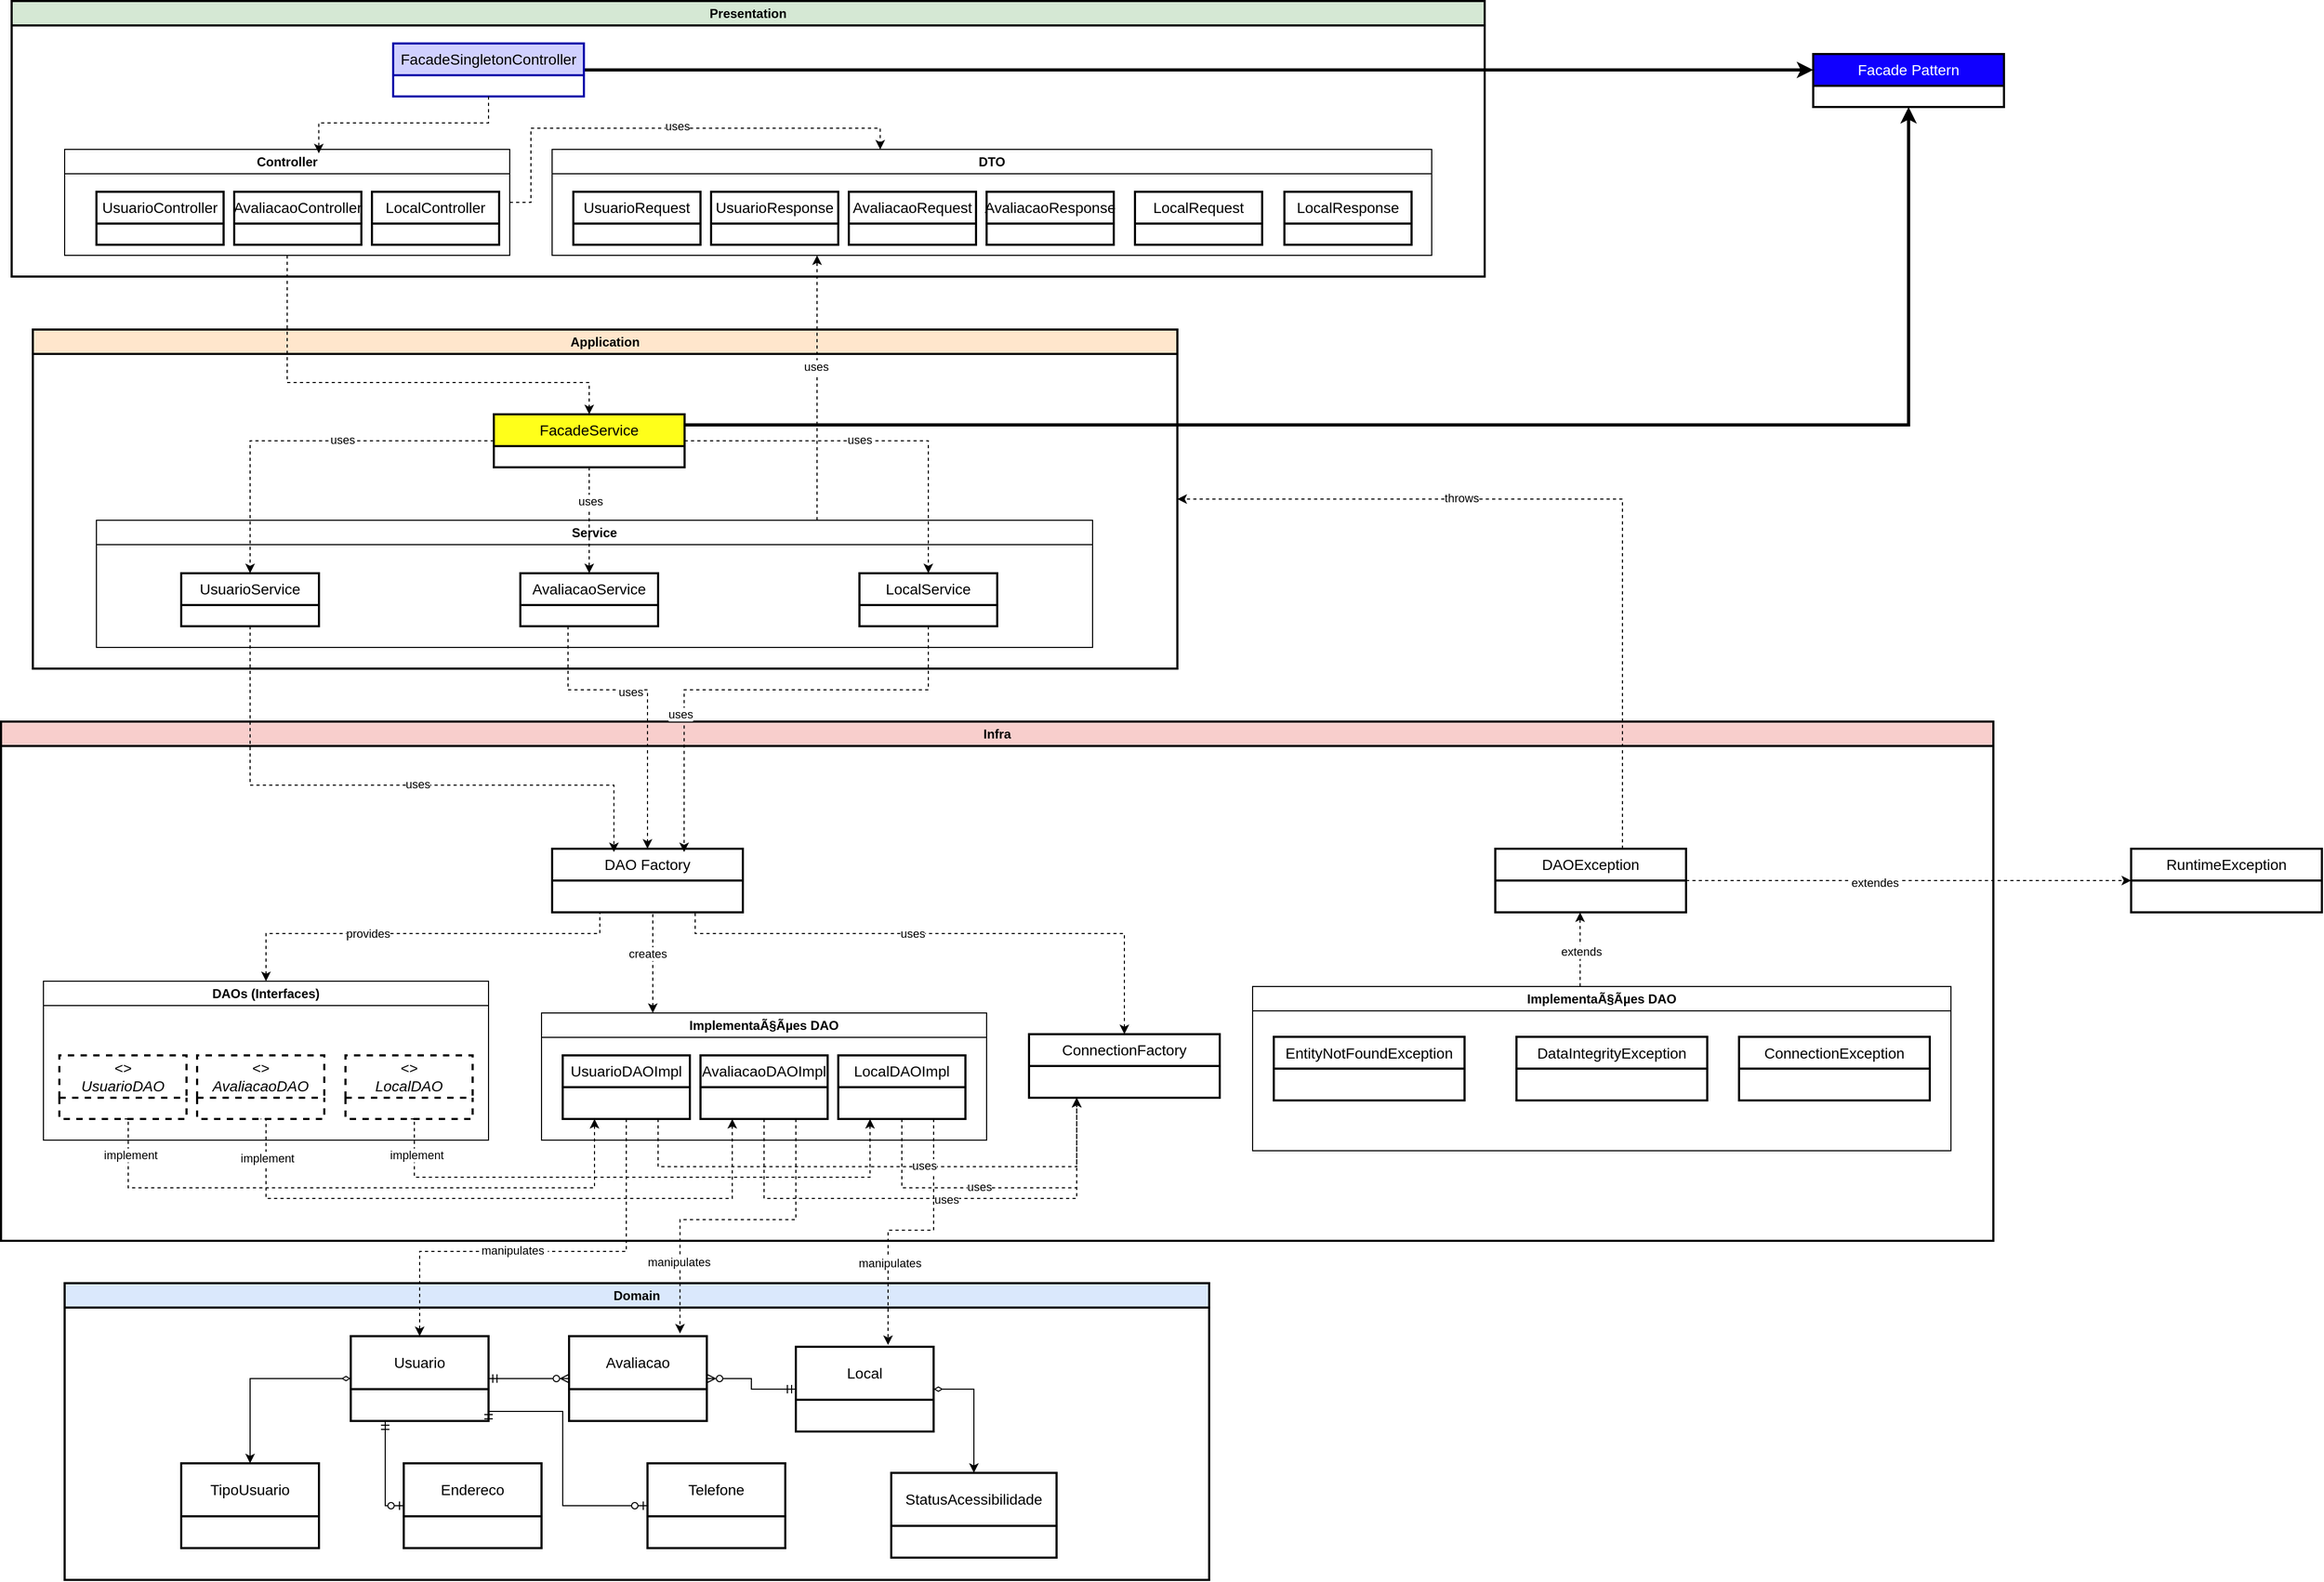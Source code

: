 <?xml version="1.0" encoding="UTF-8"?>
<mxfile version="26.2.10">
  <diagram name="PÃ¡gina-1" id="VgU5MaxWOHGniU3hjVWN">
    <mxGraphModel dx="4760" dy="3646" grid="1" gridSize="10" guides="1" tooltips="1" connect="1" arrows="1" fold="1" page="1" pageScale="1" pageWidth="827" pageHeight="1169" math="0" shadow="0">
      <root>
        <mxCell id="0" />
        <mxCell id="1" parent="0" />
        <mxCell id="QHv8tKwY-3AP8_CowD5f-104" style="edgeStyle=orthogonalEdgeStyle;rounded=0;orthogonalLoop=1;jettySize=auto;html=1;entryX=0;entryY=0.5;entryDx=0;entryDy=0;strokeWidth=3;" edge="1" parent="1" source="QHv8tKwY-3AP8_CowD5f-105" target="QHv8tKwY-3AP8_CowD5f-210">
          <mxGeometry relative="1" as="geometry" />
        </mxCell>
        <mxCell id="QHv8tKwY-3AP8_CowD5f-105" value="Domain" style="swimlane;whiteSpace=wrap;html=1;fillColor=#dae8fc;strokeColor=#000000;strokeWidth=2;" vertex="1" parent="1">
          <mxGeometry x="90" y="1130" width="1080" height="280" as="geometry" />
        </mxCell>
        <mxCell id="QHv8tKwY-3AP8_CowD5f-106" style="edgeStyle=orthogonalEdgeStyle;rounded=0;orthogonalLoop=1;jettySize=auto;html=1;entryX=1;entryY=0.5;entryDx=0;entryDy=0;startArrow=ERmandOne;startFill=0;endArrow=ERzeroToMany;endFill=0;" edge="1" parent="QHv8tKwY-3AP8_CowD5f-105" source="QHv8tKwY-3AP8_CowD5f-107" target="QHv8tKwY-3AP8_CowD5f-114">
          <mxGeometry relative="1" as="geometry" />
        </mxCell>
        <mxCell id="QHv8tKwY-3AP8_CowD5f-107" value="Local" style="swimlane;childLayout=stackLayout;horizontal=1;startSize=50;horizontalStack=0;rounded=0;fontSize=14;fontStyle=0;strokeWidth=2;resizeParent=0;resizeLast=1;shadow=0;dashed=0;align=center;arcSize=4;whiteSpace=wrap;html=1;" vertex="1" parent="QHv8tKwY-3AP8_CowD5f-105">
          <mxGeometry x="690" y="60" width="130" height="80" as="geometry" />
        </mxCell>
        <mxCell id="QHv8tKwY-3AP8_CowD5f-108" value="Telefone" style="swimlane;childLayout=stackLayout;horizontal=1;startSize=50;horizontalStack=0;rounded=0;fontSize=14;fontStyle=0;strokeWidth=2;resizeParent=0;resizeLast=1;shadow=0;dashed=0;align=center;arcSize=4;whiteSpace=wrap;html=1;" vertex="1" parent="QHv8tKwY-3AP8_CowD5f-105">
          <mxGeometry x="550" y="170" width="130" height="80" as="geometry" />
        </mxCell>
        <mxCell id="QHv8tKwY-3AP8_CowD5f-109" value="Endereco" style="swimlane;childLayout=stackLayout;horizontal=1;startSize=50;horizontalStack=0;rounded=0;fontSize=14;fontStyle=0;strokeWidth=2;resizeParent=0;resizeLast=1;shadow=0;dashed=0;align=center;arcSize=4;whiteSpace=wrap;html=1;" vertex="1" parent="QHv8tKwY-3AP8_CowD5f-105">
          <mxGeometry x="320" y="170" width="130" height="80" as="geometry" />
        </mxCell>
        <mxCell id="QHv8tKwY-3AP8_CowD5f-110" value="TipoUsuario" style="swimlane;childLayout=stackLayout;horizontal=1;startSize=50;horizontalStack=0;rounded=0;fontSize=14;fontStyle=0;strokeWidth=2;resizeParent=0;resizeLast=1;shadow=0;dashed=0;align=center;arcSize=4;whiteSpace=wrap;html=1;" vertex="1" parent="QHv8tKwY-3AP8_CowD5f-105">
          <mxGeometry x="110" y="170" width="130" height="80" as="geometry" />
        </mxCell>
        <mxCell id="QHv8tKwY-3AP8_CowD5f-111" value="StatusAcessibilidade" style="swimlane;childLayout=stackLayout;horizontal=1;startSize=50;horizontalStack=0;rounded=0;fontSize=14;fontStyle=0;strokeWidth=2;resizeParent=0;resizeLast=1;shadow=0;dashed=0;align=center;arcSize=4;whiteSpace=wrap;html=1;" vertex="1" parent="QHv8tKwY-3AP8_CowD5f-105">
          <mxGeometry x="780" y="179" width="156" height="80" as="geometry" />
        </mxCell>
        <mxCell id="QHv8tKwY-3AP8_CowD5f-112" style="edgeStyle=orthogonalEdgeStyle;rounded=0;orthogonalLoop=1;jettySize=auto;html=1;entryX=0.5;entryY=0;entryDx=0;entryDy=0;endArrow=classic;endFill=1;startArrow=diamondThin;startFill=0;" edge="1" parent="QHv8tKwY-3AP8_CowD5f-105" source="QHv8tKwY-3AP8_CowD5f-113" target="QHv8tKwY-3AP8_CowD5f-110">
          <mxGeometry relative="1" as="geometry" />
        </mxCell>
        <mxCell id="QHv8tKwY-3AP8_CowD5f-113" value="Usuario" style="swimlane;childLayout=stackLayout;horizontal=1;startSize=50;horizontalStack=0;rounded=0;fontSize=14;fontStyle=0;strokeWidth=2;resizeParent=0;resizeLast=1;shadow=0;dashed=0;align=center;arcSize=4;whiteSpace=wrap;html=1;" vertex="1" parent="QHv8tKwY-3AP8_CowD5f-105">
          <mxGeometry x="270" y="50" width="130" height="80" as="geometry" />
        </mxCell>
        <mxCell id="QHv8tKwY-3AP8_CowD5f-114" value="Avaliacao" style="swimlane;childLayout=stackLayout;horizontal=1;startSize=50;horizontalStack=0;rounded=0;fontSize=14;fontStyle=0;strokeWidth=2;resizeParent=0;resizeLast=1;shadow=0;dashed=0;align=center;arcSize=4;whiteSpace=wrap;html=1;" vertex="1" parent="QHv8tKwY-3AP8_CowD5f-105">
          <mxGeometry x="476" y="50" width="130" height="80" as="geometry" />
        </mxCell>
        <mxCell id="QHv8tKwY-3AP8_CowD5f-115" value="" style="fontSize=12;html=1;endArrow=ERzeroToOne;startArrow=ERmandOne;rounded=0;entryX=0;entryY=0.5;entryDx=0;entryDy=0;exitX=0.25;exitY=1;exitDx=0;exitDy=0;edgeStyle=orthogonalEdgeStyle;" edge="1" parent="QHv8tKwY-3AP8_CowD5f-105" source="QHv8tKwY-3AP8_CowD5f-113" target="QHv8tKwY-3AP8_CowD5f-109">
          <mxGeometry width="100" height="100" relative="1" as="geometry">
            <mxPoint x="270" y="160" as="sourcePoint" />
            <mxPoint x="370" y="60" as="targetPoint" />
          </mxGeometry>
        </mxCell>
        <mxCell id="QHv8tKwY-3AP8_CowD5f-116" value="" style="edgeStyle=entityRelationEdgeStyle;fontSize=12;html=1;endArrow=ERzeroToMany;startArrow=ERmandOne;rounded=0;exitX=1;exitY=0.5;exitDx=0;exitDy=0;entryX=0;entryY=0.5;entryDx=0;entryDy=0;" edge="1" parent="QHv8tKwY-3AP8_CowD5f-105" source="QHv8tKwY-3AP8_CowD5f-113" target="QHv8tKwY-3AP8_CowD5f-114">
          <mxGeometry width="100" height="100" relative="1" as="geometry">
            <mxPoint x="430" y="180" as="sourcePoint" />
            <mxPoint x="530" y="80" as="targetPoint" />
          </mxGeometry>
        </mxCell>
        <mxCell id="QHv8tKwY-3AP8_CowD5f-117" style="edgeStyle=orthogonalEdgeStyle;rounded=0;orthogonalLoop=1;jettySize=auto;html=1;entryX=0.5;entryY=0;entryDx=0;entryDy=0;endArrow=classic;endFill=1;startArrow=diamondThin;startFill=0;exitX=1;exitY=0.5;exitDx=0;exitDy=0;" edge="1" parent="QHv8tKwY-3AP8_CowD5f-105" source="QHv8tKwY-3AP8_CowD5f-107" target="QHv8tKwY-3AP8_CowD5f-111">
          <mxGeometry relative="1" as="geometry">
            <mxPoint x="945" y="130" as="sourcePoint" />
            <mxPoint x="850" y="210" as="targetPoint" />
          </mxGeometry>
        </mxCell>
        <mxCell id="QHv8tKwY-3AP8_CowD5f-118" value="" style="fontSize=12;html=1;endArrow=ERzeroToOne;startArrow=ERmandOne;rounded=0;entryX=0;entryY=0.5;entryDx=0;entryDy=0;edgeStyle=orthogonalEdgeStyle;" edge="1" parent="QHv8tKwY-3AP8_CowD5f-105" target="QHv8tKwY-3AP8_CowD5f-108">
          <mxGeometry width="100" height="100" relative="1" as="geometry">
            <mxPoint x="400" y="120" as="sourcePoint" />
            <mxPoint x="427" y="210" as="targetPoint" />
            <Array as="points">
              <mxPoint x="400" y="121" />
              <mxPoint x="470" y="121" />
              <mxPoint x="470" y="210" />
            </Array>
          </mxGeometry>
        </mxCell>
        <mxCell id="QHv8tKwY-3AP8_CowD5f-119" value="Application" style="swimlane;whiteSpace=wrap;html=1;fillColor=#ffe6cc;strokeColor=#000000;strokeWidth=2;" vertex="1" parent="1">
          <mxGeometry x="60" y="230" width="1080" height="320" as="geometry" />
        </mxCell>
        <mxCell id="QHv8tKwY-3AP8_CowD5f-120" style="edgeStyle=orthogonalEdgeStyle;rounded=0;orthogonalLoop=1;jettySize=auto;html=1;dashed=1;" edge="1" parent="QHv8tKwY-3AP8_CowD5f-119" source="QHv8tKwY-3AP8_CowD5f-122">
          <mxGeometry relative="1" as="geometry">
            <mxPoint x="740" y="-70.0" as="targetPoint" />
            <Array as="points">
              <mxPoint x="740" y="150" />
              <mxPoint x="740" y="150" />
            </Array>
          </mxGeometry>
        </mxCell>
        <mxCell id="QHv8tKwY-3AP8_CowD5f-121" value="uses" style="edgeLabel;html=1;align=center;verticalAlign=middle;resizable=0;points=[];" vertex="1" connectable="0" parent="QHv8tKwY-3AP8_CowD5f-120">
          <mxGeometry x="0.161" y="1" relative="1" as="geometry">
            <mxPoint as="offset" />
          </mxGeometry>
        </mxCell>
        <mxCell id="QHv8tKwY-3AP8_CowD5f-122" value="Service" style="swimlane;whiteSpace=wrap;html=1;rounded=0;" vertex="1" parent="QHv8tKwY-3AP8_CowD5f-119">
          <mxGeometry x="60" y="180" width="940" height="120" as="geometry" />
        </mxCell>
        <mxCell id="QHv8tKwY-3AP8_CowD5f-123" value="UsuarioService" style="swimlane;childLayout=stackLayout;horizontal=1;startSize=30;horizontalStack=0;rounded=0;fontSize=14;fontStyle=0;strokeWidth=2;resizeParent=0;resizeLast=1;shadow=0;dashed=0;align=center;arcSize=4;whiteSpace=wrap;html=1;" vertex="1" parent="QHv8tKwY-3AP8_CowD5f-122">
          <mxGeometry x="80" y="50" width="130" height="50" as="geometry" />
        </mxCell>
        <mxCell id="QHv8tKwY-3AP8_CowD5f-124" value="AvaliacaoService" style="swimlane;childLayout=stackLayout;horizontal=1;startSize=30;horizontalStack=0;rounded=0;fontSize=14;fontStyle=0;strokeWidth=2;resizeParent=0;resizeLast=1;shadow=0;dashed=0;align=center;arcSize=4;whiteSpace=wrap;html=1;" vertex="1" parent="QHv8tKwY-3AP8_CowD5f-122">
          <mxGeometry x="400" y="50" width="130" height="50" as="geometry" />
        </mxCell>
        <mxCell id="QHv8tKwY-3AP8_CowD5f-125" value="LocalService" style="swimlane;childLayout=stackLayout;horizontal=1;startSize=30;horizontalStack=0;rounded=0;fontSize=14;fontStyle=0;strokeWidth=2;resizeParent=0;resizeLast=1;shadow=0;dashed=0;align=center;arcSize=4;whiteSpace=wrap;html=1;" vertex="1" parent="QHv8tKwY-3AP8_CowD5f-122">
          <mxGeometry x="720" y="50" width="130" height="50" as="geometry" />
        </mxCell>
        <mxCell id="QHv8tKwY-3AP8_CowD5f-126" style="edgeStyle=orthogonalEdgeStyle;rounded=0;orthogonalLoop=1;jettySize=auto;html=1;dashed=1;" edge="1" parent="QHv8tKwY-3AP8_CowD5f-119" source="QHv8tKwY-3AP8_CowD5f-132" target="QHv8tKwY-3AP8_CowD5f-123">
          <mxGeometry relative="1" as="geometry" />
        </mxCell>
        <mxCell id="QHv8tKwY-3AP8_CowD5f-127" value="uses" style="edgeLabel;html=1;align=center;verticalAlign=middle;resizable=0;points=[];" vertex="1" connectable="0" parent="QHv8tKwY-3AP8_CowD5f-126">
          <mxGeometry x="-0.199" y="-1" relative="1" as="geometry">
            <mxPoint x="-1" as="offset" />
          </mxGeometry>
        </mxCell>
        <mxCell id="QHv8tKwY-3AP8_CowD5f-128" style="edgeStyle=orthogonalEdgeStyle;rounded=0;orthogonalLoop=1;jettySize=auto;html=1;entryX=0.5;entryY=0;entryDx=0;entryDy=0;dashed=1;" edge="1" parent="QHv8tKwY-3AP8_CowD5f-119" source="QHv8tKwY-3AP8_CowD5f-132" target="QHv8tKwY-3AP8_CowD5f-124">
          <mxGeometry relative="1" as="geometry" />
        </mxCell>
        <mxCell id="QHv8tKwY-3AP8_CowD5f-129" value="uses" style="edgeLabel;html=1;align=center;verticalAlign=middle;resizable=0;points=[];" vertex="1" connectable="0" parent="QHv8tKwY-3AP8_CowD5f-128">
          <mxGeometry x="-0.371" y="1" relative="1" as="geometry">
            <mxPoint as="offset" />
          </mxGeometry>
        </mxCell>
        <mxCell id="QHv8tKwY-3AP8_CowD5f-130" style="edgeStyle=orthogonalEdgeStyle;rounded=0;orthogonalLoop=1;jettySize=auto;html=1;dashed=1;" edge="1" parent="QHv8tKwY-3AP8_CowD5f-119" source="QHv8tKwY-3AP8_CowD5f-132" target="QHv8tKwY-3AP8_CowD5f-125">
          <mxGeometry relative="1" as="geometry" />
        </mxCell>
        <mxCell id="QHv8tKwY-3AP8_CowD5f-131" value="uses" style="edgeLabel;html=1;align=center;verticalAlign=middle;resizable=0;points=[];" vertex="1" connectable="0" parent="QHv8tKwY-3AP8_CowD5f-130">
          <mxGeometry x="-0.079" y="1" relative="1" as="geometry">
            <mxPoint x="1" as="offset" />
          </mxGeometry>
        </mxCell>
        <mxCell id="QHv8tKwY-3AP8_CowD5f-132" value="FacadeService" style="swimlane;childLayout=stackLayout;horizontal=1;startSize=30;horizontalStack=0;rounded=0;fontSize=14;fontStyle=0;strokeWidth=2;resizeParent=0;resizeLast=1;shadow=0;dashed=0;align=center;arcSize=4;whiteSpace=wrap;html=1;fillColor=#FFFF1A;strokeColor=#030303;" vertex="1" parent="QHv8tKwY-3AP8_CowD5f-119">
          <mxGeometry x="435" y="80" width="180" height="50" as="geometry" />
        </mxCell>
        <mxCell id="QHv8tKwY-3AP8_CowD5f-133" value="Presentation" style="swimlane;whiteSpace=wrap;html=1;fillColor=#d5e8d4;strokeColor=#000000;strokeWidth=2;" vertex="1" parent="1">
          <mxGeometry x="40" y="-80" width="1390" height="260" as="geometry" />
        </mxCell>
        <mxCell id="QHv8tKwY-3AP8_CowD5f-134" value="Controller" style="swimlane;whiteSpace=wrap;html=1;rounded=0;" vertex="1" parent="QHv8tKwY-3AP8_CowD5f-133">
          <mxGeometry x="50" y="140" width="420" height="100" as="geometry" />
        </mxCell>
        <mxCell id="QHv8tKwY-3AP8_CowD5f-135" value="UsuarioController" style="swimlane;childLayout=stackLayout;horizontal=1;startSize=30;horizontalStack=0;rounded=0;fontSize=14;fontStyle=0;strokeWidth=2;resizeParent=0;resizeLast=1;shadow=0;dashed=0;align=center;arcSize=4;whiteSpace=wrap;html=1;" vertex="1" parent="QHv8tKwY-3AP8_CowD5f-134">
          <mxGeometry x="30" y="40" width="120" height="50" as="geometry" />
        </mxCell>
        <mxCell id="QHv8tKwY-3AP8_CowD5f-136" value="AvaliacaoController" style="swimlane;childLayout=stackLayout;horizontal=1;startSize=30;horizontalStack=0;rounded=0;fontSize=14;fontStyle=0;strokeWidth=2;resizeParent=0;resizeLast=1;shadow=0;dashed=0;align=center;arcSize=4;whiteSpace=wrap;html=1;" vertex="1" parent="QHv8tKwY-3AP8_CowD5f-134">
          <mxGeometry x="160" y="40" width="120" height="50" as="geometry" />
        </mxCell>
        <mxCell id="QHv8tKwY-3AP8_CowD5f-137" value="LocalController" style="swimlane;childLayout=stackLayout;horizontal=1;startSize=30;horizontalStack=0;rounded=0;fontSize=14;fontStyle=0;strokeWidth=2;resizeParent=0;resizeLast=1;shadow=0;dashed=0;align=center;arcSize=4;whiteSpace=wrap;html=1;" vertex="1" parent="QHv8tKwY-3AP8_CowD5f-134">
          <mxGeometry x="290" y="40" width="120" height="50" as="geometry" />
        </mxCell>
        <mxCell id="QHv8tKwY-3AP8_CowD5f-138" value="DTO" style="swimlane;whiteSpace=wrap;html=1;rounded=0;" vertex="1" parent="QHv8tKwY-3AP8_CowD5f-133">
          <mxGeometry x="510" y="140" width="830" height="100" as="geometry" />
        </mxCell>
        <mxCell id="QHv8tKwY-3AP8_CowD5f-139" value="UsuarioRequest" style="swimlane;childLayout=stackLayout;horizontal=1;startSize=30;horizontalStack=0;rounded=0;fontSize=14;fontStyle=0;strokeWidth=2;resizeParent=0;resizeLast=1;shadow=0;dashed=0;align=center;arcSize=4;whiteSpace=wrap;html=1;" vertex="1" parent="QHv8tKwY-3AP8_CowD5f-138">
          <mxGeometry x="20" y="40" width="120" height="50" as="geometry" />
        </mxCell>
        <mxCell id="QHv8tKwY-3AP8_CowD5f-140" value="UsuarioResponse" style="swimlane;childLayout=stackLayout;horizontal=1;startSize=30;horizontalStack=0;rounded=0;fontSize=14;fontStyle=0;strokeWidth=2;resizeParent=0;resizeLast=1;shadow=0;dashed=0;align=center;arcSize=4;whiteSpace=wrap;html=1;" vertex="1" parent="QHv8tKwY-3AP8_CowD5f-138">
          <mxGeometry x="150" y="40" width="120" height="50" as="geometry" />
        </mxCell>
        <mxCell id="QHv8tKwY-3AP8_CowD5f-141" value="AvaliacaoRequest" style="swimlane;childLayout=stackLayout;horizontal=1;startSize=30;horizontalStack=0;rounded=0;fontSize=14;fontStyle=0;strokeWidth=2;resizeParent=0;resizeLast=1;shadow=0;dashed=0;align=center;arcSize=4;whiteSpace=wrap;html=1;" vertex="1" parent="QHv8tKwY-3AP8_CowD5f-138">
          <mxGeometry x="280" y="40" width="120" height="50" as="geometry" />
        </mxCell>
        <mxCell id="QHv8tKwY-3AP8_CowD5f-142" value="AvaliacaoResponse" style="swimlane;childLayout=stackLayout;horizontal=1;startSize=30;horizontalStack=0;rounded=0;fontSize=14;fontStyle=0;strokeWidth=2;resizeParent=0;resizeLast=1;shadow=0;dashed=0;align=center;arcSize=4;whiteSpace=wrap;html=1;" vertex="1" parent="QHv8tKwY-3AP8_CowD5f-138">
          <mxGeometry x="410" y="40" width="120" height="50" as="geometry" />
        </mxCell>
        <mxCell id="QHv8tKwY-3AP8_CowD5f-143" value="LocalRequest" style="swimlane;childLayout=stackLayout;horizontal=1;startSize=30;horizontalStack=0;rounded=0;fontSize=14;fontStyle=0;strokeWidth=2;resizeParent=0;resizeLast=1;shadow=0;dashed=0;align=center;arcSize=4;whiteSpace=wrap;html=1;" vertex="1" parent="QHv8tKwY-3AP8_CowD5f-138">
          <mxGeometry x="550" y="40" width="120" height="50" as="geometry" />
        </mxCell>
        <mxCell id="QHv8tKwY-3AP8_CowD5f-144" value="LocalResponse" style="swimlane;childLayout=stackLayout;horizontal=1;startSize=30;horizontalStack=0;rounded=0;fontSize=14;fontStyle=0;strokeWidth=2;resizeParent=0;resizeLast=1;shadow=0;dashed=0;align=center;arcSize=4;whiteSpace=wrap;html=1;" vertex="1" parent="QHv8tKwY-3AP8_CowD5f-138">
          <mxGeometry x="691" y="40" width="120" height="50" as="geometry" />
        </mxCell>
        <mxCell id="QHv8tKwY-3AP8_CowD5f-145" style="edgeStyle=orthogonalEdgeStyle;rounded=0;orthogonalLoop=1;jettySize=auto;html=1;strokeWidth=3;" edge="1" parent="QHv8tKwY-3AP8_CowD5f-133" source="QHv8tKwY-3AP8_CowD5f-146">
          <mxGeometry relative="1" as="geometry">
            <mxPoint x="1700" y="65" as="targetPoint" />
          </mxGeometry>
        </mxCell>
        <mxCell id="QHv8tKwY-3AP8_CowD5f-146" value="FacadeSingletonController" style="swimlane;childLayout=stackLayout;horizontal=1;startSize=30;horizontalStack=0;rounded=0;fontSize=14;fontStyle=0;strokeWidth=2;resizeParent=0;resizeLast=1;shadow=0;dashed=0;align=center;arcSize=4;whiteSpace=wrap;html=1;fillColor=#d0d0ff;strokeColor=#0000aa;" vertex="1" parent="QHv8tKwY-3AP8_CowD5f-133">
          <mxGeometry x="360" y="40" width="180" height="50" as="geometry" />
        </mxCell>
        <mxCell id="QHv8tKwY-3AP8_CowD5f-147" style="edgeStyle=orthogonalEdgeStyle;rounded=0;orthogonalLoop=1;jettySize=auto;html=1;entryX=0.571;entryY=0.037;entryDx=0;entryDy=0;entryPerimeter=0;dashed=1;" edge="1" parent="QHv8tKwY-3AP8_CowD5f-133" source="QHv8tKwY-3AP8_CowD5f-146" target="QHv8tKwY-3AP8_CowD5f-134">
          <mxGeometry relative="1" as="geometry" />
        </mxCell>
        <mxCell id="QHv8tKwY-3AP8_CowD5f-148" style="edgeStyle=orthogonalEdgeStyle;rounded=0;orthogonalLoop=1;jettySize=auto;html=1;entryX=0.373;entryY=0.001;entryDx=0;entryDy=0;entryPerimeter=0;dashed=1;" edge="1" parent="QHv8tKwY-3AP8_CowD5f-133" source="QHv8tKwY-3AP8_CowD5f-134" target="QHv8tKwY-3AP8_CowD5f-138">
          <mxGeometry relative="1" as="geometry" />
        </mxCell>
        <mxCell id="QHv8tKwY-3AP8_CowD5f-149" value="uses" style="edgeLabel;html=1;align=center;verticalAlign=middle;resizable=0;points=[];" vertex="1" connectable="0" parent="QHv8tKwY-3AP8_CowD5f-148">
          <mxGeometry x="0.035" y="2" relative="1" as="geometry">
            <mxPoint as="offset" />
          </mxGeometry>
        </mxCell>
        <mxCell id="QHv8tKwY-3AP8_CowD5f-150" style="edgeStyle=orthogonalEdgeStyle;rounded=0;orthogonalLoop=1;jettySize=auto;html=1;dashed=1;strokeWidth=1;entryX=0.5;entryY=0;entryDx=0;entryDy=0;exitX=0.5;exitY=1;exitDx=0;exitDy=0;" edge="1" parent="1" source="QHv8tKwY-3AP8_CowD5f-170" target="QHv8tKwY-3AP8_CowD5f-113">
          <mxGeometry relative="1" as="geometry">
            <Array as="points">
              <mxPoint x="620" y="1100" />
              <mxPoint x="425" y="1100" />
            </Array>
            <mxPoint x="670" y="580" as="sourcePoint" />
            <mxPoint x="1140" y="535" as="targetPoint" />
          </mxGeometry>
        </mxCell>
        <mxCell id="QHv8tKwY-3AP8_CowD5f-151" value="manipulates&amp;nbsp;&lt;span style=&quot;color: rgba(0, 0, 0, 0); font-family: monospace; font-size: 0px; text-align: start; background-color: rgb(236, 236, 236);&quot;&gt;%3CmxGraphModel%3E%3Croot%3E%3CmxCell%20id%3D%220%22%2F%3E%3CmxCell%20id%3D%221%22%20parent%3D%220%22%2F%3E%3CmxCell%20id%3D%222%22%20style%3D%22edgeStyle%3DorthogonalEdgeStyle%3Brounded%3D0%3BorthogonalLoop%3D1%3BjettySize%3Dauto%3Bhtml%3D1%3Bdashed%3D1%3BstrokeWidth%3D1%3BentryX%3D0%3BentryY%3D0.5%3BentryDx%3D0%3BentryDy%3D0%3BexitX%3D0.5%3BexitY%3D1%3BexitDx%3D0%3BexitDy%3D0%3B%22%20edge%3D%221%22%20parent%3D%221%22%3E%3CmxGeometry%20relative%3D%221%22%20as%3D%22geometry%22%3E%3CArray%20as%3D%22points%22%3E%3CmxPoint%20x%3D%22630%22%20y%3D%22650%22%2F%3E%3CmxPoint%20x%3D%221050%22%20y%3D%22650%22%2F%3E%3CmxPoint%20x%3D%221050%22%20y%3D%22525%22%2F%3E%3C%2FArray%3E%3CmxPoint%20x%3D%22630%22%20y%3D%22540%22%20as%3D%22sourcePoint%22%2F%3E%3CmxPoint%20x%3D%221130%22%20y%3D%22525%22%20as%3D%22targetPoint%22%2F%3E%3C%2FmxGeometry%3E%3C%2FmxCell%3E%3CmxCell%20id%3D%223%22%20value%3D%22use%22%20style%3D%22edgeLabel%3Bhtml%3D1%3Balign%3Dcenter%3BverticalAlign%3Dmiddle%3Bresizable%3D0%3Bpoints%3D%5B%5D%3B%22%20vertex%3D%221%22%20connectable%3D%220%22%20parent%3D%222%22%3E%3CmxGeometry%20x%3D%220.171%22%20y%3D%221%22%20relative%3D%221%22%20as%3D%22geometry%22%3E%3CmxPoint%20as%3D%22offset%22%2F%3E%3C%2FmxGeometry%3E%3C%2FmxCell%3E%3C%2Froot%3E%3C%2FmxGraphModel%3&lt;/span&gt;" style="edgeLabel;html=1;align=center;verticalAlign=middle;resizable=0;points=[];" vertex="1" connectable="0" parent="QHv8tKwY-3AP8_CowD5f-150">
          <mxGeometry x="0.171" y="1" relative="1" as="geometry">
            <mxPoint x="3" y="-2" as="offset" />
          </mxGeometry>
        </mxCell>
        <mxCell id="QHv8tKwY-3AP8_CowD5f-152" style="edgeStyle=orthogonalEdgeStyle;rounded=0;orthogonalLoop=1;jettySize=auto;html=1;dashed=1;strokeWidth=1;entryX=0.805;entryY=-0.032;entryDx=0;entryDy=0;exitX=0.75;exitY=1;exitDx=0;exitDy=0;entryPerimeter=0;" edge="1" parent="1" source="QHv8tKwY-3AP8_CowD5f-171" target="QHv8tKwY-3AP8_CowD5f-114">
          <mxGeometry relative="1" as="geometry">
            <Array as="points">
              <mxPoint x="780" y="1070" />
              <mxPoint x="671" y="1070" />
            </Array>
            <mxPoint x="789.02" y="540" as="sourcePoint" />
            <mxPoint x="620.02" y="740" as="targetPoint" />
          </mxGeometry>
        </mxCell>
        <mxCell id="QHv8tKwY-3AP8_CowD5f-153" value="manipulates&amp;nbsp;&lt;span style=&quot;color: rgba(0, 0, 0, 0); font-family: monospace; font-size: 0px; text-align: start; background-color: rgb(236, 236, 236);&quot;&gt;%3CmxGraphModel%3E%3Croot%3E%3CmxCell%20id%3D%220%22%2F%3E%3CmxCell%20id%3D%221%22%20parent%3D%220%22%2F%3E%3CmxCell%20id%3D%222%22%20style%3D%22edgeStyle%3DorthogonalEdgeStyle%3Brounded%3D0%3BorthogonalLoop%3D1%3BjettySize%3Dauto%3Bhtml%3D1%3Bdashed%3D1%3BstrokeWidth%3D1%3BentryX%3D0%3BentryY%3D0.5%3BentryDx%3D0%3BentryDy%3D0%3BexitX%3D0.5%3BexitY%3D1%3BexitDx%3D0%3BexitDy%3D0%3B%22%20edge%3D%221%22%20parent%3D%221%22%3E%3CmxGeometry%20relative%3D%221%22%20as%3D%22geometry%22%3E%3CArray%20as%3D%22points%22%3E%3CmxPoint%20x%3D%22630%22%20y%3D%22650%22%2F%3E%3CmxPoint%20x%3D%221050%22%20y%3D%22650%22%2F%3E%3CmxPoint%20x%3D%221050%22%20y%3D%22525%22%2F%3E%3C%2FArray%3E%3CmxPoint%20x%3D%22630%22%20y%3D%22540%22%20as%3D%22sourcePoint%22%2F%3E%3CmxPoint%20x%3D%221130%22%20y%3D%22525%22%20as%3D%22targetPoint%22%2F%3E%3C%2FmxGeometry%3E%3C%2FmxCell%3E%3CmxCell%20id%3D%223%22%20value%3D%22use%22%20style%3D%22edgeLabel%3Bhtml%3D1%3Balign%3Dcenter%3BverticalAlign%3Dmiddle%3Bresizable%3D0%3Bpoints%3D%5B%5D%3B%22%20vertex%3D%221%22%20connectable%3D%220%22%20parent%3D%222%22%3E%3CmxGeometry%20x%3D%220.171%22%20y%3D%221%22%20relative%3D%221%22%20as%3D%22geometry%22%3E%3CmxPoint%20as%3D%22offset%22%2F%3E%3C%2FmxGeometry%3E%3C%2FmxCell%3E%3C%2Froot%3E%3C%2FmxGraphModel%3&lt;/span&gt;" style="edgeLabel;html=1;align=center;verticalAlign=middle;resizable=0;points=[];" vertex="1" connectable="0" parent="QHv8tKwY-3AP8_CowD5f-152">
          <mxGeometry x="0.171" y="1" relative="1" as="geometry">
            <mxPoint x="-22" y="39" as="offset" />
          </mxGeometry>
        </mxCell>
        <mxCell id="QHv8tKwY-3AP8_CowD5f-154" style="edgeStyle=orthogonalEdgeStyle;rounded=0;orthogonalLoop=1;jettySize=auto;html=1;dashed=1;strokeWidth=1;entryX=0.669;entryY=-0.021;entryDx=0;entryDy=0;exitX=0.75;exitY=1;exitDx=0;exitDy=0;entryPerimeter=0;" edge="1" parent="1" source="QHv8tKwY-3AP8_CowD5f-172" target="QHv8tKwY-3AP8_CowD5f-107">
          <mxGeometry relative="1" as="geometry">
            <Array as="points">
              <mxPoint x="910" y="1080" />
              <mxPoint x="867" y="1080" />
            </Array>
            <mxPoint x="938.96" y="530" as="sourcePoint" />
            <mxPoint x="870.02" y="729.2" as="targetPoint" />
          </mxGeometry>
        </mxCell>
        <mxCell id="QHv8tKwY-3AP8_CowD5f-155" value="manipulates&amp;nbsp;&lt;span style=&quot;color: rgba(0, 0, 0, 0); font-family: monospace; font-size: 0px; text-align: start; background-color: rgb(236, 236, 236);&quot;&gt;%3CmxGraphModel%3E%3Croot%3E%3CmxCell%20id%3D%220%22%2F%3E%3CmxCell%20id%3D%221%22%20parent%3D%220%22%2F%3E%3CmxCell%20id%3D%222%22%20style%3D%22edgeStyle%3DorthogonalEdgeStyle%3Brounded%3D0%3BorthogonalLoop%3D1%3BjettySize%3Dauto%3Bhtml%3D1%3Bdashed%3D1%3BstrokeWidth%3D1%3BentryX%3D0%3BentryY%3D0.5%3BentryDx%3D0%3BentryDy%3D0%3BexitX%3D0.5%3BexitY%3D1%3BexitDx%3D0%3BexitDy%3D0%3B%22%20edge%3D%221%22%20parent%3D%221%22%3E%3CmxGeometry%20relative%3D%221%22%20as%3D%22geometry%22%3E%3CArray%20as%3D%22points%22%3E%3CmxPoint%20x%3D%22630%22%20y%3D%22650%22%2F%3E%3CmxPoint%20x%3D%221050%22%20y%3D%22650%22%2F%3E%3CmxPoint%20x%3D%221050%22%20y%3D%22525%22%2F%3E%3C%2FArray%3E%3CmxPoint%20x%3D%22630%22%20y%3D%22540%22%20as%3D%22sourcePoint%22%2F%3E%3CmxPoint%20x%3D%221130%22%20y%3D%22525%22%20as%3D%22targetPoint%22%2F%3E%3C%2FmxGeometry%3E%3C%2FmxCell%3E%3CmxCell%20id%3D%223%22%20value%3D%22use%22%20style%3D%22edgeLabel%3Bhtml%3D1%3Balign%3Dcenter%3BverticalAlign%3Dmiddle%3Bresizable%3D0%3Bpoints%3D%5B%5D%3B%22%20vertex%3D%221%22%20connectable%3D%220%22%20parent%3D%222%22%3E%3CmxGeometry%20x%3D%220.171%22%20y%3D%221%22%20relative%3D%221%22%20as%3D%22geometry%22%3E%3CmxPoint%20as%3D%22offset%22%2F%3E%3C%2FmxGeometry%3E%3C%2FmxCell%3E%3C%2Froot%3E%3C%2FmxGraphModel%3&lt;/span&gt;" style="edgeLabel;html=1;align=center;verticalAlign=middle;resizable=0;points=[];" vertex="1" connectable="0" parent="QHv8tKwY-3AP8_CowD5f-154">
          <mxGeometry x="0.171" y="1" relative="1" as="geometry">
            <mxPoint x="2" y="29" as="offset" />
          </mxGeometry>
        </mxCell>
        <mxCell id="QHv8tKwY-3AP8_CowD5f-156" value="Infra" style="swimlane;whiteSpace=wrap;html=1;fillColor=#f8cecc;strokeColor=#000000;strokeWidth=2;" vertex="1" parent="1">
          <mxGeometry x="30" y="600" width="1880" height="490" as="geometry" />
        </mxCell>
        <mxCell id="QHv8tKwY-3AP8_CowD5f-157" style="edgeStyle=orthogonalEdgeStyle;rounded=0;orthogonalLoop=1;jettySize=auto;html=1;dashed=1;strokeWidth=1;exitX=0.25;exitY=1;exitDx=0;exitDy=0;startArrow=classic;startFill=1;endArrow=none;entryX=0.5;entryY=1;entryDx=0;entryDy=0;" edge="1" parent="QHv8tKwY-3AP8_CowD5f-156" source="QHv8tKwY-3AP8_CowD5f-170" target="QHv8tKwY-3AP8_CowD5f-175">
          <mxGeometry relative="1" as="geometry">
            <mxPoint x="490" y="270" as="sourcePoint" />
            <mxPoint x="130" y="250" as="targetPoint" />
            <Array as="points">
              <mxPoint x="560" y="440" />
              <mxPoint x="120" y="440" />
            </Array>
          </mxGeometry>
        </mxCell>
        <mxCell id="QHv8tKwY-3AP8_CowD5f-158" value="implement" style="edgeLabel;html=1;align=center;verticalAlign=middle;resizable=0;points=[];" vertex="1" connectable="0" parent="QHv8tKwY-3AP8_CowD5f-157">
          <mxGeometry x="0.864" y="-2" relative="1" as="geometry">
            <mxPoint as="offset" />
          </mxGeometry>
        </mxCell>
        <mxCell id="QHv8tKwY-3AP8_CowD5f-159" style="edgeStyle=orthogonalEdgeStyle;rounded=0;orthogonalLoop=1;jettySize=auto;html=1;dashed=1;strokeWidth=1;entryX=0.25;entryY=1;entryDx=0;entryDy=0;exitX=0.75;exitY=1;exitDx=0;exitDy=0;" edge="1" parent="QHv8tKwY-3AP8_CowD5f-156" source="QHv8tKwY-3AP8_CowD5f-170" target="QHv8tKwY-3AP8_CowD5f-173">
          <mxGeometry relative="1" as="geometry">
            <Array as="points">
              <mxPoint x="620" y="420" />
              <mxPoint x="1015" y="420" />
            </Array>
            <mxPoint x="650" y="385" as="sourcePoint" />
            <mxPoint x="1000" y="310" as="targetPoint" />
          </mxGeometry>
        </mxCell>
        <mxCell id="QHv8tKwY-3AP8_CowD5f-160" value="uses" style="edgeLabel;html=1;align=center;verticalAlign=middle;resizable=0;points=[];" vertex="1" connectable="0" parent="QHv8tKwY-3AP8_CowD5f-159">
          <mxGeometry x="0.171" y="1" relative="1" as="geometry">
            <mxPoint as="offset" />
          </mxGeometry>
        </mxCell>
        <mxCell id="QHv8tKwY-3AP8_CowD5f-161" style="edgeStyle=orthogonalEdgeStyle;rounded=0;orthogonalLoop=1;jettySize=auto;html=1;dashed=1;strokeWidth=1;entryX=0.25;entryY=1;entryDx=0;entryDy=0;exitX=0.5;exitY=1;exitDx=0;exitDy=0;" edge="1" parent="QHv8tKwY-3AP8_CowD5f-156" source="QHv8tKwY-3AP8_CowD5f-171" target="QHv8tKwY-3AP8_CowD5f-173">
          <mxGeometry relative="1" as="geometry">
            <Array as="points">
              <mxPoint x="720" y="450" />
              <mxPoint x="1015" y="450" />
            </Array>
            <mxPoint x="610" y="380" as="sourcePoint" />
          </mxGeometry>
        </mxCell>
        <mxCell id="QHv8tKwY-3AP8_CowD5f-162" value="uses" style="edgeLabel;html=1;align=center;verticalAlign=middle;resizable=0;points=[];" vertex="1" connectable="0" parent="QHv8tKwY-3AP8_CowD5f-161">
          <mxGeometry x="0.06" y="-1" relative="1" as="geometry">
            <mxPoint as="offset" />
          </mxGeometry>
        </mxCell>
        <mxCell id="QHv8tKwY-3AP8_CowD5f-163" style="edgeStyle=orthogonalEdgeStyle;rounded=0;orthogonalLoop=1;jettySize=auto;html=1;dashed=1;strokeWidth=1;entryX=0.5;entryY=1;entryDx=0;entryDy=0;exitX=0.25;exitY=1;exitDx=0;exitDy=0;endArrow=none;startFill=1;startArrow=classic;" edge="1" parent="QHv8tKwY-3AP8_CowD5f-156" source="QHv8tKwY-3AP8_CowD5f-172" target="QHv8tKwY-3AP8_CowD5f-177">
          <mxGeometry relative="1" as="geometry">
            <mxPoint x="820" y="355" as="sourcePoint" />
            <mxPoint x="410" y="355" as="targetPoint" />
            <Array as="points">
              <mxPoint x="820" y="430" />
              <mxPoint x="390" y="430" />
            </Array>
          </mxGeometry>
        </mxCell>
        <mxCell id="QHv8tKwY-3AP8_CowD5f-164" value="implement" style="edgeLabel;html=1;align=center;verticalAlign=middle;resizable=0;points=[];" vertex="1" connectable="0" parent="QHv8tKwY-3AP8_CowD5f-163">
          <mxGeometry x="0.857" y="-2" relative="1" as="geometry">
            <mxPoint as="offset" />
          </mxGeometry>
        </mxCell>
        <mxCell id="QHv8tKwY-3AP8_CowD5f-165" style="edgeStyle=orthogonalEdgeStyle;rounded=0;orthogonalLoop=1;jettySize=auto;html=1;dashed=1;strokeWidth=1;entryX=0.5;entryY=1;entryDx=0;entryDy=0;exitX=0.25;exitY=1;exitDx=0;exitDy=0;endArrow=none;startFill=1;startArrow=classic;" edge="1" parent="QHv8tKwY-3AP8_CowD5f-156" source="QHv8tKwY-3AP8_CowD5f-171" target="QHv8tKwY-3AP8_CowD5f-176">
          <mxGeometry relative="1" as="geometry">
            <mxPoint x="560" y="380" as="sourcePoint" />
            <mxPoint x="350" y="350" as="targetPoint" />
            <Array as="points">
              <mxPoint x="690" y="450" />
              <mxPoint x="250" y="450" />
              <mxPoint x="250" y="375" />
            </Array>
          </mxGeometry>
        </mxCell>
        <mxCell id="QHv8tKwY-3AP8_CowD5f-166" value="implement" style="edgeLabel;html=1;align=center;verticalAlign=middle;resizable=0;points=[];" vertex="1" connectable="0" parent="QHv8tKwY-3AP8_CowD5f-165">
          <mxGeometry x="0.858" y="-1" relative="1" as="geometry">
            <mxPoint as="offset" />
          </mxGeometry>
        </mxCell>
        <mxCell id="QHv8tKwY-3AP8_CowD5f-167" style="edgeStyle=orthogonalEdgeStyle;rounded=0;orthogonalLoop=1;jettySize=auto;html=1;dashed=1;strokeWidth=1;entryX=0.25;entryY=1;entryDx=0;entryDy=0;exitX=0.5;exitY=1;exitDx=0;exitDy=0;" edge="1" parent="QHv8tKwY-3AP8_CowD5f-156" source="QHv8tKwY-3AP8_CowD5f-172" target="QHv8tKwY-3AP8_CowD5f-173">
          <mxGeometry relative="1" as="geometry">
            <Array as="points">
              <mxPoint x="850" y="440" />
              <mxPoint x="1015" y="440" />
            </Array>
          </mxGeometry>
        </mxCell>
        <mxCell id="QHv8tKwY-3AP8_CowD5f-168" value="uses" style="edgeLabel;html=1;align=center;verticalAlign=middle;resizable=0;points=[];" vertex="1" connectable="0" parent="QHv8tKwY-3AP8_CowD5f-167">
          <mxGeometry x="-0.127" y="1" relative="1" as="geometry">
            <mxPoint as="offset" />
          </mxGeometry>
        </mxCell>
        <mxCell id="QHv8tKwY-3AP8_CowD5f-169" value="ImplementaÃ§Ãµes DAO" style="swimlane;whiteSpace=wrap;html=1;rounded=0;" vertex="1" parent="QHv8tKwY-3AP8_CowD5f-156">
          <mxGeometry x="510" y="275" width="420" height="120" as="geometry" />
        </mxCell>
        <mxCell id="QHv8tKwY-3AP8_CowD5f-170" value="UsuarioDAOImpl" style="swimlane;childLayout=stackLayout;horizontal=1;startSize=30;horizontalStack=0;rounded=0;fontSize=14;fontStyle=0;strokeWidth=2;resizeParent=0;resizeLast=1;shadow=0;dashed=0;align=center;arcSize=4;whiteSpace=wrap;html=1;" vertex="1" parent="QHv8tKwY-3AP8_CowD5f-169">
          <mxGeometry x="20" y="40" width="120" height="60" as="geometry" />
        </mxCell>
        <mxCell id="QHv8tKwY-3AP8_CowD5f-171" value="AvaliacaoDAOImpl" style="swimlane;childLayout=stackLayout;horizontal=1;startSize=30;horizontalStack=0;rounded=0;fontSize=14;fontStyle=0;strokeWidth=2;resizeParent=0;resizeLast=1;shadow=0;dashed=0;align=center;arcSize=4;whiteSpace=wrap;html=1;" vertex="1" parent="QHv8tKwY-3AP8_CowD5f-169">
          <mxGeometry x="150" y="40" width="120" height="60" as="geometry" />
        </mxCell>
        <mxCell id="QHv8tKwY-3AP8_CowD5f-172" value="LocalDAOImpl" style="swimlane;childLayout=stackLayout;horizontal=1;startSize=30;horizontalStack=0;rounded=0;fontSize=14;fontStyle=0;strokeWidth=2;resizeParent=0;resizeLast=1;shadow=0;dashed=0;align=center;arcSize=4;whiteSpace=wrap;html=1;" vertex="1" parent="QHv8tKwY-3AP8_CowD5f-169">
          <mxGeometry x="280" y="40" width="120" height="60" as="geometry" />
        </mxCell>
        <mxCell id="QHv8tKwY-3AP8_CowD5f-173" value="ConnectionFactory" style="swimlane;childLayout=stackLayout;horizontal=1;startSize=30;horizontalStack=0;rounded=0;fontSize=14;fontStyle=0;strokeWidth=2;resizeParent=0;resizeLast=1;shadow=0;dashed=0;align=center;arcSize=4;whiteSpace=wrap;html=1;" vertex="1" parent="QHv8tKwY-3AP8_CowD5f-156">
          <mxGeometry x="970" y="295" width="180" height="60" as="geometry" />
        </mxCell>
        <mxCell id="QHv8tKwY-3AP8_CowD5f-174" value="DAOs (Interfaces)" style="swimlane;whiteSpace=wrap;html=1;rounded=0;" vertex="1" parent="QHv8tKwY-3AP8_CowD5f-156">
          <mxGeometry x="40" y="245" width="420" height="150" as="geometry" />
        </mxCell>
        <mxCell id="QHv8tKwY-3AP8_CowD5f-175" value="&lt;&lt;interface&gt;&gt;&#xa;UsuarioDAO" style="swimlane;childLayout=stackLayout;horizontal=1;startSize=40;horizontalStack=0;rounded=0;fontSize=14;fontStyle=2;strokeWidth=2;resizeParent=0;resizeLast=1;shadow=0;dashed=1;align=center;arcSize=4;whiteSpace=wrap;html=1;" vertex="1" parent="QHv8tKwY-3AP8_CowD5f-174">
          <mxGeometry x="15" y="70" width="120" height="60" as="geometry" />
        </mxCell>
        <mxCell id="QHv8tKwY-3AP8_CowD5f-176" value="&lt;&lt;interface&gt;&gt;&#xa;AvaliacaoDAO" style="swimlane;childLayout=stackLayout;horizontal=1;startSize=40;horizontalStack=0;rounded=0;fontSize=14;fontStyle=2;strokeWidth=2;resizeParent=0;resizeLast=1;shadow=0;dashed=1;align=center;arcSize=4;whiteSpace=wrap;html=1;" vertex="1" parent="QHv8tKwY-3AP8_CowD5f-174">
          <mxGeometry x="145" y="70" width="120" height="60" as="geometry" />
        </mxCell>
        <mxCell id="QHv8tKwY-3AP8_CowD5f-177" value="&lt;&lt;interface&gt;&gt;&#xa;LocalDAO" style="swimlane;childLayout=stackLayout;horizontal=1;startSize=40;horizontalStack=0;rounded=0;fontSize=14;fontStyle=2;strokeWidth=2;resizeParent=0;resizeLast=1;shadow=0;dashed=1;align=center;arcSize=4;whiteSpace=wrap;html=1;" vertex="1" parent="QHv8tKwY-3AP8_CowD5f-174">
          <mxGeometry x="285" y="70" width="120" height="60" as="geometry" />
        </mxCell>
        <mxCell id="QHv8tKwY-3AP8_CowD5f-178" value="DAO Factory" style="swimlane;childLayout=stackLayout;horizontal=1;startSize=30;horizontalStack=0;rounded=0;fontSize=14;fontStyle=0;strokeWidth=2;resizeParent=0;resizeLast=1;shadow=0;dashed=0;align=center;arcSize=4;whiteSpace=wrap;html=1;" vertex="1" parent="QHv8tKwY-3AP8_CowD5f-156">
          <mxGeometry x="520" y="120" width="180" height="60" as="geometry" />
        </mxCell>
        <mxCell id="QHv8tKwY-3AP8_CowD5f-179" style="edgeStyle=orthogonalEdgeStyle;rounded=0;orthogonalLoop=1;jettySize=auto;html=1;dashed=1;strokeWidth=1;endArrow=none;startFill=1;startArrow=classic;entryX=0.5;entryY=1;entryDx=0;entryDy=0;exitX=0.25;exitY=0;exitDx=0;exitDy=0;" edge="1" parent="QHv8tKwY-3AP8_CowD5f-156" source="QHv8tKwY-3AP8_CowD5f-169" target="QHv8tKwY-3AP8_CowD5f-178">
          <mxGeometry relative="1" as="geometry">
            <mxPoint x="750" y="200" as="sourcePoint" />
            <mxPoint x="765" y="130" as="targetPoint" />
            <Array as="points">
              <mxPoint x="615" y="180" />
            </Array>
          </mxGeometry>
        </mxCell>
        <mxCell id="QHv8tKwY-3AP8_CowD5f-180" value="creates" style="edgeLabel;html=1;align=center;verticalAlign=middle;resizable=0;points=[];" vertex="1" connectable="0" parent="QHv8tKwY-3AP8_CowD5f-179">
          <mxGeometry x="0.857" y="-2" relative="1" as="geometry">
            <mxPoint x="-7" y="37" as="offset" />
          </mxGeometry>
        </mxCell>
        <mxCell id="QHv8tKwY-3AP8_CowD5f-181" style="edgeStyle=orthogonalEdgeStyle;rounded=0;orthogonalLoop=1;jettySize=auto;html=1;dashed=1;strokeWidth=1;endArrow=none;startFill=1;startArrow=classic;entryX=0.25;entryY=1;entryDx=0;entryDy=0;exitX=0.5;exitY=0;exitDx=0;exitDy=0;" edge="1" parent="QHv8tKwY-3AP8_CowD5f-156" source="QHv8tKwY-3AP8_CowD5f-174" target="QHv8tKwY-3AP8_CowD5f-178">
          <mxGeometry relative="1" as="geometry">
            <mxPoint x="710" y="286" as="sourcePoint" />
            <mxPoint x="710" y="160" as="targetPoint" />
            <Array as="points">
              <mxPoint x="250" y="200" />
              <mxPoint x="565" y="200" />
            </Array>
          </mxGeometry>
        </mxCell>
        <mxCell id="QHv8tKwY-3AP8_CowD5f-182" value="provides" style="edgeLabel;html=1;align=center;verticalAlign=middle;resizable=0;points=[];" vertex="1" connectable="0" parent="QHv8tKwY-3AP8_CowD5f-181">
          <mxGeometry x="0.857" y="-2" relative="1" as="geometry">
            <mxPoint x="-212" y="-2" as="offset" />
          </mxGeometry>
        </mxCell>
        <mxCell id="QHv8tKwY-3AP8_CowD5f-183" style="edgeStyle=orthogonalEdgeStyle;rounded=0;orthogonalLoop=1;jettySize=auto;html=1;dashed=1;strokeWidth=1;endArrow=none;startFill=1;startArrow=classic;exitX=0.5;exitY=0;exitDx=0;exitDy=0;entryX=0.75;entryY=1;entryDx=0;entryDy=0;" edge="1" parent="QHv8tKwY-3AP8_CowD5f-156" source="QHv8tKwY-3AP8_CowD5f-173" target="QHv8tKwY-3AP8_CowD5f-178">
          <mxGeometry relative="1" as="geometry">
            <mxPoint x="777" y="255" as="sourcePoint" />
            <mxPoint x="730" y="150" as="targetPoint" />
            <Array as="points">
              <mxPoint x="1060" y="200" />
              <mxPoint x="655" y="200" />
            </Array>
          </mxGeometry>
        </mxCell>
        <mxCell id="QHv8tKwY-3AP8_CowD5f-184" value="uses" style="edgeLabel;html=1;align=center;verticalAlign=middle;resizable=0;points=[];" vertex="1" connectable="0" parent="QHv8tKwY-3AP8_CowD5f-183">
          <mxGeometry x="-0.573" y="-5" relative="1" as="geometry">
            <mxPoint x="-184" y="5" as="offset" />
          </mxGeometry>
        </mxCell>
        <mxCell id="QHv8tKwY-3AP8_CowD5f-185" value="DAOException " style="swimlane;childLayout=stackLayout;horizontal=1;startSize=30;horizontalStack=0;rounded=0;fontSize=14;fontStyle=0;strokeWidth=2;resizeParent=0;resizeLast=1;shadow=0;dashed=0;align=center;arcSize=4;whiteSpace=wrap;html=1;" vertex="1" parent="QHv8tKwY-3AP8_CowD5f-156">
          <mxGeometry x="1410" y="120" width="180" height="60" as="geometry" />
        </mxCell>
        <mxCell id="QHv8tKwY-3AP8_CowD5f-186" value="ImplementaÃ§Ãµes DAO" style="swimlane;whiteSpace=wrap;html=1;rounded=0;" vertex="1" parent="QHv8tKwY-3AP8_CowD5f-156">
          <mxGeometry x="1181" y="250" width="659" height="155" as="geometry" />
        </mxCell>
        <mxCell id="QHv8tKwY-3AP8_CowD5f-187" style="edgeStyle=orthogonalEdgeStyle;rounded=0;orthogonalLoop=1;jettySize=auto;html=1;exitX=0.469;exitY=-0.001;exitDx=0;exitDy=0;exitPerimeter=0;dashed=1;" edge="1" parent="QHv8tKwY-3AP8_CowD5f-186" source="QHv8tKwY-3AP8_CowD5f-186">
          <mxGeometry relative="1" as="geometry">
            <mxPoint x="309" y="-70" as="targetPoint" />
            <Array as="points" />
          </mxGeometry>
        </mxCell>
        <mxCell id="QHv8tKwY-3AP8_CowD5f-188" value="extends" style="edgeLabel;html=1;align=center;verticalAlign=middle;resizable=0;points=[];" vertex="1" connectable="0" parent="QHv8tKwY-3AP8_CowD5f-187">
          <mxGeometry x="-0.064" y="-1" relative="1" as="geometry">
            <mxPoint as="offset" />
          </mxGeometry>
        </mxCell>
        <mxCell id="QHv8tKwY-3AP8_CowD5f-189" value="EntityNotFoundException" style="swimlane;childLayout=stackLayout;horizontal=1;startSize=30;horizontalStack=0;rounded=0;fontSize=14;fontStyle=0;strokeWidth=2;resizeParent=0;resizeLast=1;shadow=0;dashed=0;align=center;arcSize=4;whiteSpace=wrap;html=1;" vertex="1" parent="QHv8tKwY-3AP8_CowD5f-186">
          <mxGeometry x="20" y="47.5" width="180" height="60" as="geometry" />
        </mxCell>
        <mxCell id="QHv8tKwY-3AP8_CowD5f-190" value="DataIntegrityException" style="swimlane;childLayout=stackLayout;horizontal=1;startSize=30;horizontalStack=0;rounded=0;fontSize=14;fontStyle=0;strokeWidth=2;resizeParent=0;resizeLast=1;shadow=0;dashed=0;align=center;arcSize=4;whiteSpace=wrap;html=1;" vertex="1" parent="QHv8tKwY-3AP8_CowD5f-186">
          <mxGeometry x="249" y="47.5" width="180" height="60" as="geometry" />
        </mxCell>
        <mxCell id="QHv8tKwY-3AP8_CowD5f-191" value="ConnectionException" style="swimlane;childLayout=stackLayout;horizontal=1;startSize=30;horizontalStack=0;rounded=0;fontSize=14;fontStyle=0;strokeWidth=2;resizeParent=0;resizeLast=1;shadow=0;dashed=0;align=center;arcSize=4;whiteSpace=wrap;html=1;" vertex="1" parent="QHv8tKwY-3AP8_CowD5f-186">
          <mxGeometry x="459" y="47.5" width="180" height="60" as="geometry" />
        </mxCell>
        <mxCell id="QHv8tKwY-3AP8_CowD5f-192" value="RuntimeException" style="swimlane;childLayout=stackLayout;horizontal=1;startSize=30;horizontalStack=0;rounded=0;fontSize=14;fontStyle=0;strokeWidth=2;resizeParent=0;resizeLast=1;shadow=0;dashed=0;align=center;arcSize=4;whiteSpace=wrap;html=1;" vertex="1" parent="1">
          <mxGeometry x="2040" y="720" width="180" height="60" as="geometry" />
        </mxCell>
        <mxCell id="QHv8tKwY-3AP8_CowD5f-193" style="edgeStyle=orthogonalEdgeStyle;rounded=0;orthogonalLoop=1;jettySize=auto;html=1;entryX=0;entryY=0.5;entryDx=0;entryDy=0;dashed=1;exitX=1;exitY=0.5;exitDx=0;exitDy=0;" edge="1" parent="1" source="QHv8tKwY-3AP8_CowD5f-185" target="QHv8tKwY-3AP8_CowD5f-192">
          <mxGeometry relative="1" as="geometry">
            <Array as="points">
              <mxPoint x="1690" y="750" />
              <mxPoint x="1690" y="750" />
            </Array>
          </mxGeometry>
        </mxCell>
        <mxCell id="QHv8tKwY-3AP8_CowD5f-194" value="extendes" style="edgeLabel;html=1;align=center;verticalAlign=middle;resizable=0;points=[];" vertex="1" connectable="0" parent="QHv8tKwY-3AP8_CowD5f-193">
          <mxGeometry x="-0.154" y="-2" relative="1" as="geometry">
            <mxPoint as="offset" />
          </mxGeometry>
        </mxCell>
        <mxCell id="QHv8tKwY-3AP8_CowD5f-195" style="edgeStyle=orthogonalEdgeStyle;rounded=0;orthogonalLoop=1;jettySize=auto;html=1;entryX=0.5;entryY=0;entryDx=0;entryDy=0;dashed=1;" edge="1" parent="1" source="QHv8tKwY-3AP8_CowD5f-124" target="QHv8tKwY-3AP8_CowD5f-178">
          <mxGeometry relative="1" as="geometry">
            <Array as="points">
              <mxPoint x="565" y="570" />
              <mxPoint x="640" y="570" />
            </Array>
          </mxGeometry>
        </mxCell>
        <mxCell id="QHv8tKwY-3AP8_CowD5f-196" value="uses" style="edgeLabel;html=1;align=center;verticalAlign=middle;resizable=0;points=[];" vertex="1" connectable="0" parent="QHv8tKwY-3AP8_CowD5f-195">
          <mxGeometry x="-0.165" y="-2" relative="1" as="geometry">
            <mxPoint as="offset" />
          </mxGeometry>
        </mxCell>
        <mxCell id="QHv8tKwY-3AP8_CowD5f-197" style="edgeStyle=orthogonalEdgeStyle;rounded=0;orthogonalLoop=1;jettySize=auto;html=1;entryX=0.324;entryY=0.053;entryDx=0;entryDy=0;entryPerimeter=0;dashed=1;" edge="1" parent="1" source="QHv8tKwY-3AP8_CowD5f-123" target="QHv8tKwY-3AP8_CowD5f-178">
          <mxGeometry relative="1" as="geometry">
            <Array as="points">
              <mxPoint x="265" y="660" />
              <mxPoint x="608" y="660" />
            </Array>
          </mxGeometry>
        </mxCell>
        <mxCell id="QHv8tKwY-3AP8_CowD5f-198" value="uses" style="edgeLabel;html=1;align=center;verticalAlign=middle;resizable=0;points=[];" vertex="1" connectable="0" parent="QHv8tKwY-3AP8_CowD5f-197">
          <mxGeometry x="0.105" y="1" relative="1" as="geometry">
            <mxPoint as="offset" />
          </mxGeometry>
        </mxCell>
        <mxCell id="QHv8tKwY-3AP8_CowD5f-199" style="edgeStyle=orthogonalEdgeStyle;rounded=0;orthogonalLoop=1;jettySize=auto;html=1;entryX=0.692;entryY=0.053;entryDx=0;entryDy=0;entryPerimeter=0;dashed=1;" edge="1" parent="1" source="QHv8tKwY-3AP8_CowD5f-125" target="QHv8tKwY-3AP8_CowD5f-178">
          <mxGeometry relative="1" as="geometry">
            <Array as="points">
              <mxPoint x="905" y="570" />
              <mxPoint x="675" y="570" />
            </Array>
          </mxGeometry>
        </mxCell>
        <mxCell id="QHv8tKwY-3AP8_CowD5f-200" value="uses" style="edgeLabel;html=1;align=center;verticalAlign=middle;resizable=0;points=[];" vertex="1" connectable="0" parent="QHv8tKwY-3AP8_CowD5f-199">
          <mxGeometry x="0.414" y="-3" relative="1" as="geometry">
            <mxPoint x="-1" as="offset" />
          </mxGeometry>
        </mxCell>
        <mxCell id="QHv8tKwY-3AP8_CowD5f-201" style="edgeStyle=orthogonalEdgeStyle;rounded=0;orthogonalLoop=1;jettySize=auto;html=1;entryX=1;entryY=0.5;entryDx=0;entryDy=0;dashed=1;" edge="1" parent="1" source="QHv8tKwY-3AP8_CowD5f-185" target="QHv8tKwY-3AP8_CowD5f-119">
          <mxGeometry relative="1" as="geometry">
            <Array as="points">
              <mxPoint x="1560" y="390" />
            </Array>
          </mxGeometry>
        </mxCell>
        <mxCell id="QHv8tKwY-3AP8_CowD5f-202" value="throws" style="edgeLabel;html=1;align=center;verticalAlign=middle;resizable=0;points=[];" vertex="1" connectable="0" parent="QHv8tKwY-3AP8_CowD5f-201">
          <mxGeometry x="0.288" y="-1" relative="1" as="geometry">
            <mxPoint x="1" as="offset" />
          </mxGeometry>
        </mxCell>
        <mxCell id="QHv8tKwY-3AP8_CowD5f-203" style="edgeStyle=orthogonalEdgeStyle;rounded=0;orthogonalLoop=1;jettySize=auto;html=1;entryX=0.5;entryY=0;entryDx=0;entryDy=0;dashed=1;" edge="1" parent="1" source="QHv8tKwY-3AP8_CowD5f-134" target="QHv8tKwY-3AP8_CowD5f-132">
          <mxGeometry relative="1" as="geometry">
            <Array as="points">
              <mxPoint x="300" y="280" />
              <mxPoint x="585" y="280" />
            </Array>
          </mxGeometry>
        </mxCell>
        <mxCell id="QHv8tKwY-3AP8_CowD5f-204" value="Facade Pattern" style="swimlane;childLayout=stackLayout;horizontal=1;startSize=30;horizontalStack=0;rounded=0;fontSize=14;fontStyle=0;strokeWidth=2;resizeParent=0;resizeLast=1;shadow=0;dashed=0;align=center;arcSize=4;whiteSpace=wrap;html=1;fillColor=#1000FF;strokeColor=#000000;fontColor=#FFFFFF;" vertex="1" parent="1">
          <mxGeometry x="1740" y="-30" width="180" height="50" as="geometry" />
        </mxCell>
        <mxCell id="QHv8tKwY-3AP8_CowD5f-205" style="edgeStyle=orthogonalEdgeStyle;rounded=0;orthogonalLoop=1;jettySize=auto;html=1;entryX=0.5;entryY=1;entryDx=0;entryDy=0;strokeWidth=3;" edge="1" parent="1" source="QHv8tKwY-3AP8_CowD5f-132" target="QHv8tKwY-3AP8_CowD5f-204">
          <mxGeometry relative="1" as="geometry">
            <Array as="points">
              <mxPoint x="1830" y="320" />
            </Array>
          </mxGeometry>
        </mxCell>
        <mxCell id="QHv8tKwY-3AP8_CowD5f-206" value="Singleton... (4 KB restante(s))
